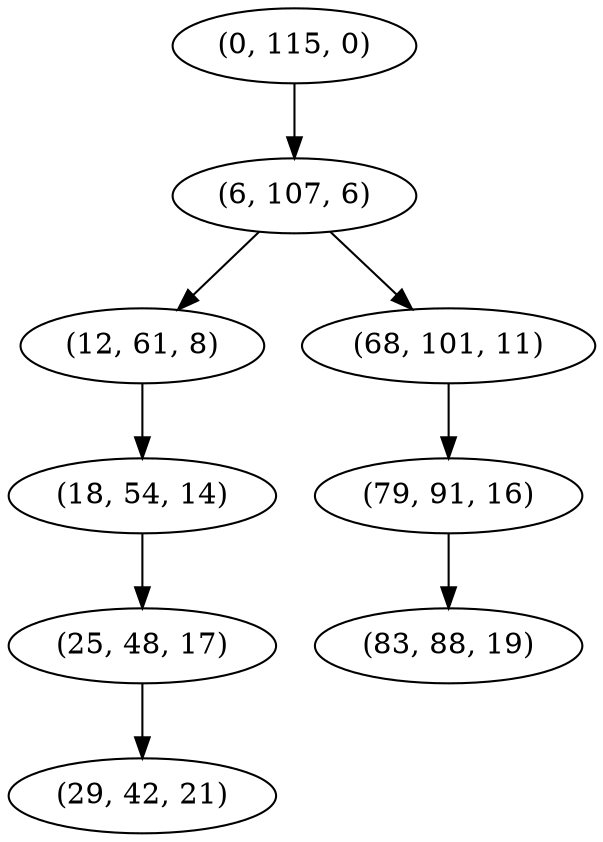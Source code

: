 digraph tree {
    "(0, 115, 0)";
    "(6, 107, 6)";
    "(12, 61, 8)";
    "(18, 54, 14)";
    "(25, 48, 17)";
    "(29, 42, 21)";
    "(68, 101, 11)";
    "(79, 91, 16)";
    "(83, 88, 19)";
    "(0, 115, 0)" -> "(6, 107, 6)";
    "(6, 107, 6)" -> "(12, 61, 8)";
    "(6, 107, 6)" -> "(68, 101, 11)";
    "(12, 61, 8)" -> "(18, 54, 14)";
    "(18, 54, 14)" -> "(25, 48, 17)";
    "(25, 48, 17)" -> "(29, 42, 21)";
    "(68, 101, 11)" -> "(79, 91, 16)";
    "(79, 91, 16)" -> "(83, 88, 19)";
}
